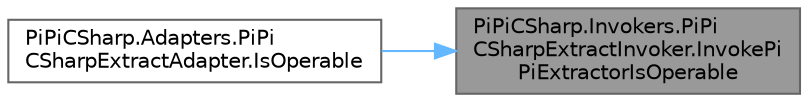 digraph "PiPiCSharp.Invokers.PiPiCSharpExtractInvoker.InvokePiPiExtractorIsOperable"
{
 // LATEX_PDF_SIZE
  bgcolor="transparent";
  edge [fontname=Helvetica,fontsize=10,labelfontname=Helvetica,labelfontsize=10];
  node [fontname=Helvetica,fontsize=10,shape=box,height=0.2,width=0.4];
  rankdir="RL";
  Node1 [id="Node000001",label="PiPiCSharp.Invokers.PiPi\lCSharpExtractInvoker.InvokePi\lPiExtractorIsOperable",height=0.2,width=0.4,color="gray40", fillcolor="grey60", style="filled", fontcolor="black",tooltip="Invoke PiPiEditWrapper PiPiExtractorIsOperable."];
  Node1 -> Node2 [id="edge1_Node000001_Node000002",dir="back",color="steelblue1",style="solid",tooltip=" "];
  Node2 [id="Node000002",label="PiPiCSharp.Adapters.PiPi\lCSharpExtractAdapter.IsOperable",height=0.2,width=0.4,color="grey40", fillcolor="white", style="filled",URL="$class_pi_pi_c_sharp_1_1_adapters_1_1_pi_pi_c_sharp_extract_adapter.html#a742956a9b39150919c1487a140694cb4",tooltip="Get operable status."];
}
